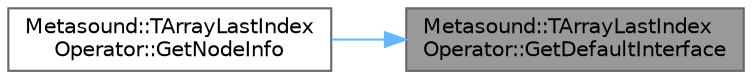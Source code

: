 digraph "Metasound::TArrayLastIndexOperator::GetDefaultInterface"
{
 // INTERACTIVE_SVG=YES
 // LATEX_PDF_SIZE
  bgcolor="transparent";
  edge [fontname=Helvetica,fontsize=10,labelfontname=Helvetica,labelfontsize=10];
  node [fontname=Helvetica,fontsize=10,shape=box,height=0.2,width=0.4];
  rankdir="RL";
  Node1 [id="Node000001",label="Metasound::TArrayLastIndex\lOperator::GetDefaultInterface",height=0.2,width=0.4,color="gray40", fillcolor="grey60", style="filled", fontcolor="black",tooltip=" "];
  Node1 -> Node2 [id="edge1_Node000001_Node000002",dir="back",color="steelblue1",style="solid",tooltip=" "];
  Node2 [id="Node000002",label="Metasound::TArrayLastIndex\lOperator::GetNodeInfo",height=0.2,width=0.4,color="grey40", fillcolor="white", style="filled",URL="$db/d89/classMetasound_1_1TArrayLastIndexOperator.html#a302418c1bc2dba9063170981f02e8e47",tooltip=" "];
}
